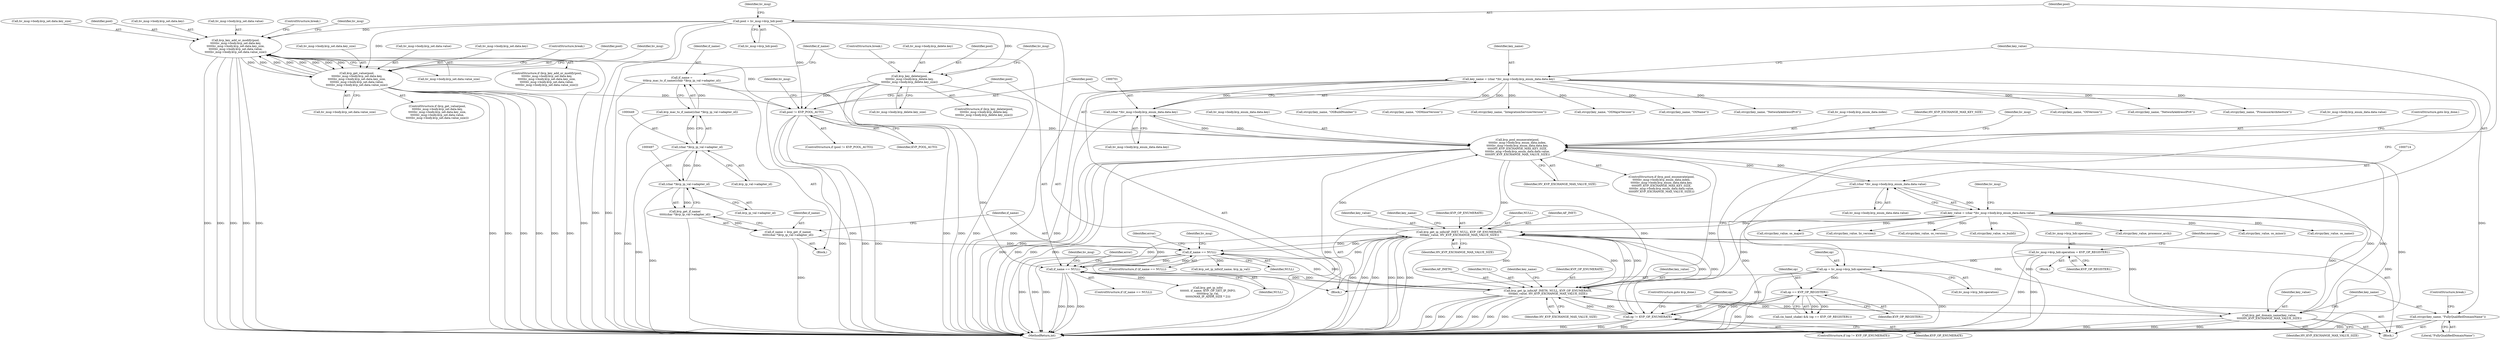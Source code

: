 digraph "0_linux_95a69adab9acfc3981c504737a2b6578e4d846ef@API" {
"1000737" [label="(Call,strcpy(key_name, \"FullyQualifiedDomainName\"))"];
"1000698" [label="(Call,key_name = (char *)hv_msg->body.kvp_enum_data.data.key)"];
"1000700" [label="(Call,(char *)hv_msg->body.kvp_enum_data.data.key)"];
"1000656" [label="(Call,kvp_pool_enumerate(pool,\n\t\t\t\t\thv_msg->body.kvp_enum_data.index,\n\t\t\t\t\thv_msg->body.kvp_enum_data.data.key,\n\t\t\t\t\tHV_KVP_EXCHANGE_MAX_KEY_SIZE,\n\t\t\t\t\thv_msg->body.kvp_enum_data.data.value,\n\t\t\t\t\tHV_KVP_EXCHANGE_MAX_VALUE_SIZE))"];
"1000651" [label="(Call,pool != KVP_POOL_AUTO)"];
"1000621" [label="(Call,kvp_key_delete(pool,\n\t\t\t\t\thv_msg->body.kvp_delete.key,\n\t\t\t\t\thv_msg->body.kvp_delete.key_size))"];
"1000377" [label="(Call,pool = hv_msg->kvp_hdr.pool)"];
"1000529" [label="(Call,kvp_key_add_or_modify(pool,\n\t\t\t\t\thv_msg->body.kvp_set.data.key,\n\t\t\t\t\thv_msg->body.kvp_set.data.key_size,\n\t\t\t\t\thv_msg->body.kvp_set.data.value,\n\t\t\t\t\thv_msg->body.kvp_set.data.value_size))"];
"1000575" [label="(Call,kvp_get_value(pool,\n\t\t\t\t\thv_msg->body.kvp_set.data.key,\n\t\t\t\t\thv_msg->body.kvp_set.data.key_size,\n\t\t\t\t\thv_msg->body.kvp_set.data.value,\n\t\t\t\t\thv_msg->body.kvp_set.data.value_size))"];
"1000713" [label="(Call,(char *)hv_msg->body.kvp_enum_data.data.value)"];
"1000750" [label="(Call,kvp_get_ip_info(AF_INET, NULL, KVP_OP_ENUMERATE,\n\t\t\t\tkey_value, HV_KVP_EXCHANGE_MAX_VALUE_SIZE))"];
"1000502" [label="(Call,if_name == NULL)"];
"1000493" [label="(Call,if_name = kvp_get_if_name(\n\t\t\t\t\t(char *)kvp_ip_val->adapter_id))"];
"1000495" [label="(Call,kvp_get_if_name(\n\t\t\t\t\t(char *)kvp_ip_val->adapter_id))"];
"1000496" [label="(Call,(char *)kvp_ip_val->adapter_id)"];
"1000448" [label="(Call,(char *)kvp_ip_val->adapter_id)"];
"1000454" [label="(Call,if_name == NULL)"];
"1000445" [label="(Call,if_name =\n\t\t\tkvp_mac_to_if_name((char *)kvp_ip_val->adapter_id))"];
"1000447" [label="(Call,kvp_mac_to_if_name((char *)kvp_ip_val->adapter_id))"];
"1000761" [label="(Call,kvp_get_ip_info(AF_INET6, NULL, KVP_OP_ENUMERATE,\n\t\t\t\tkey_value, HV_KVP_EXCHANGE_MAX_VALUE_SIZE))"];
"1000646" [label="(Call,op != KVP_OP_ENUMERATE)"];
"1000392" [label="(Call,op == KVP_OP_REGISTER1)"];
"1000370" [label="(Call,op = hv_msg->kvp_hdr.operation)"];
"1000246" [label="(Call,hv_msg->kvp_hdr.operation = KVP_OP_REGISTER1)"];
"1000711" [label="(Call,key_value = (char *)hv_msg->body.kvp_enum_data.data.value)"];
"1000734" [label="(Call,kvp_get_domain_name(key_value,\n\t\t\t\t\tHV_KVP_EXCHANGE_MAX_VALUE_SIZE))"];
"1000783" [label="(Call,strcpy(key_name, \"OSName\"))"];
"1000503" [label="(Identifier,if_name)"];
"1000513" [label="(Identifier,error)"];
"1000755" [label="(Identifier,HV_KVP_EXCHANGE_MAX_VALUE_SIZE)"];
"1000371" [label="(Identifier,op)"];
"1000754" [label="(Identifier,key_value)"];
"1000653" [label="(Identifier,KVP_POOL_AUTO)"];
"1000757" [label="(Identifier,key_name)"];
"1000712" [label="(Identifier,key_value)"];
"1000665" [label="(Call,hv_msg->body.kvp_enum_data.data.key)"];
"1000735" [label="(Identifier,key_value)"];
"1000448" [label="(Call,(char *)kvp_ip_val->adapter_id)"];
"1000711" [label="(Call,key_value = (char *)hv_msg->body.kvp_enum_data.data.value)"];
"1000498" [label="(Call,kvp_ip_val->adapter_id)"];
"1000765" [label="(Identifier,key_value)"];
"1000466" [label="(Call,kvp_get_ip_info(\n\t\t\t\t\t\t0, if_name, KVP_OP_GET_IP_INFO,\n\t\t\t\t\t\tkvp_ip_val,\n\t\t\t\t\t\t(MAX_IP_ADDR_SIZE * 2)))"];
"1000572" [label="(ControlStructure,break;)"];
"1000756" [label="(Call,strcpy(key_name, \"NetworkAddressIPv4\"))"];
"1000715" [label="(Call,hv_msg->body.kvp_enum_data.data.value)"];
"1000495" [label="(Call,kvp_get_if_name(\n\t\t\t\t\t(char *)kvp_ip_val->adapter_id))"];
"1000445" [label="(Call,if_name =\n\t\t\tkvp_mac_to_if_name((char *)kvp_ip_val->adapter_id))"];
"1000868" [label="(MethodReturn,int)"];
"1000734" [label="(Call,kvp_get_domain_name(key_value,\n\t\t\t\t\tHV_KVP_EXCHANGE_MAX_VALUE_SIZE))"];
"1000642" [label="(ControlStructure,break;)"];
"1000713" [label="(Call,(char *)hv_msg->body.kvp_enum_data.data.value)"];
"1000646" [label="(Call,op != KVP_OP_ENUMERATE)"];
"1000558" [label="(Call,hv_msg->body.kvp_set.data.value_size)"];
"1000386" [label="(Identifier,hv_msg)"];
"1000738" [label="(Identifier,key_name)"];
"1000658" [label="(Call,hv_msg->body.kvp_enum_data.index)"];
"1000657" [label="(Identifier,pool)"];
"1000252" [label="(Identifier,KVP_OP_REGISTER1)"];
"1000456" [label="(Identifier,NULL)"];
"1000750" [label="(Call,kvp_get_ip_info(AF_INET, NULL, KVP_OP_ENUMERATE,\n\t\t\t\tkey_value, HV_KVP_EXCHANGE_MAX_VALUE_SIZE))"];
"1000377" [label="(Call,pool = hv_msg->kvp_hdr.pool)"];
"1000460" [label="(Identifier,hv_msg)"];
"1000772" [label="(Call,strcpy(key_value, os_build))"];
"1000674" [label="(Identifier,HV_KVP_EXCHANGE_MAX_KEY_SIZE)"];
"1000494" [label="(Identifier,if_name)"];
"1000687" [label="(Identifier,hv_msg)"];
"1000453" [label="(ControlStructure,if (if_name == NULL))"];
"1000493" [label="(Call,if_name = kvp_get_if_name(\n\t\t\t\t\t(char *)kvp_ip_val->adapter_id))"];
"1000390" [label="(Call,(in_hand_shake) && (op == KVP_OP_REGISTER1))"];
"1000623" [label="(Call,hv_msg->body.kvp_delete.key)"];
"1000761" [label="(Call,kvp_get_ip_info(AF_INET6, NULL, KVP_OP_ENUMERATE,\n\t\t\t\tkey_value, HV_KVP_EXCHANGE_MAX_VALUE_SIZE))"];
"1000698" [label="(Call,key_name = (char *)hv_msg->body.kvp_enum_data.data.key)"];
"1000753" [label="(Identifier,KVP_OP_ENUMERATE)"];
"1000766" [label="(Identifier,HV_KVP_EXCHANGE_MAX_VALUE_SIZE)"];
"1000569" [label="(Identifier,hv_msg)"];
"1000737" [label="(Call,strcpy(key_name, \"FullyQualifiedDomainName\"))"];
"1000435" [label="(Block,)"];
"1000699" [label="(Identifier,key_name)"];
"1000455" [label="(Identifier,if_name)"];
"1000812" [label="(Call,strcpy(key_value, processor_arch))"];
"1000393" [label="(Identifier,op)"];
"1000575" [label="(Call,kvp_get_value(pool,\n\t\t\t\t\thv_msg->body.kvp_set.data.key,\n\t\t\t\t\thv_msg->body.kvp_set.data.key_size,\n\t\t\t\t\thv_msg->body.kvp_set.data.value,\n\t\t\t\t\thv_msg->body.kvp_set.data.value_size))"];
"1000372" [label="(Call,hv_msg->kvp_hdr.operation)"];
"1000289" [label="(Block,)"];
"1000736" [label="(Identifier,HV_KVP_EXCHANGE_MAX_VALUE_SIZE)"];
"1000630" [label="(Call,hv_msg->body.kvp_delete.key_size)"];
"1000684" [label="(Identifier,HV_KVP_EXCHANGE_MAX_VALUE_SIZE)"];
"1000649" [label="(ControlStructure,goto kvp_done;)"];
"1000807" [label="(Call,strcpy(key_name, \"OSVersion\"))"];
"1000450" [label="(Call,kvp_ip_val->adapter_id)"];
"1000586" [label="(Call,hv_msg->body.kvp_set.data.key_size)"];
"1000446" [label="(Identifier,if_name)"];
"1000796" [label="(Call,strcpy(key_value, os_minor))"];
"1000595" [label="(Call,hv_msg->body.kvp_set.data.value)"];
"1000529" [label="(Call,kvp_key_add_or_modify(pool,\n\t\t\t\t\thv_msg->body.kvp_set.data.key,\n\t\t\t\t\thv_msg->body.kvp_set.data.key_size,\n\t\t\t\t\thv_msg->body.kvp_set.data.value,\n\t\t\t\t\thv_msg->body.kvp_set.data.value_size))"];
"1000647" [label="(Identifier,op)"];
"1000700" [label="(Call,(char *)hv_msg->body.kvp_enum_data.data.key)"];
"1000370" [label="(Call,op = hv_msg->kvp_hdr.operation)"];
"1000645" [label="(ControlStructure,if (op != KVP_OP_ENUMERATE))"];
"1000502" [label="(Call,if_name == NULL)"];
"1000767" [label="(Call,strcpy(key_name, \"NetworkAddressIPv6\"))"];
"1000392" [label="(Call,op == KVP_OP_REGISTER1)"];
"1000540" [label="(Call,hv_msg->body.kvp_set.data.key_size)"];
"1000752" [label="(Identifier,NULL)"];
"1000780" [label="(Call,strcpy(key_value, os_name))"];
"1000577" [label="(Call,hv_msg->body.kvp_set.data.key)"];
"1000454" [label="(Call,if_name == NULL)"];
"1000815" [label="(Call,strcpy(key_name, \"ProcessorArchitecture\"))"];
"1000247" [label="(Call,hv_msg->kvp_hdr.operation)"];
"1000255" [label="(Identifier,message)"];
"1000618" [label="(ControlStructure,break;)"];
"1000378" [label="(Identifier,pool)"];
"1000110" [label="(Block,)"];
"1000501" [label="(ControlStructure,if (if_name == NULL))"];
"1000788" [label="(Call,strcpy(key_value, os_major))"];
"1000675" [label="(Call,hv_msg->body.kvp_enum_data.data.value)"];
"1000650" [label="(ControlStructure,if (pool != KVP_POOL_AUTO))"];
"1000622" [label="(Identifier,pool)"];
"1000604" [label="(Call,hv_msg->body.kvp_set.data.value_size)"];
"1000246" [label="(Call,hv_msg->kvp_hdr.operation = KVP_OP_REGISTER1)"];
"1000740" [label="(ControlStructure,break;)"];
"1000702" [label="(Call,hv_msg->body.kvp_enum_data.data.key)"];
"1000745" [label="(Call,strcpy(key_value, lic_version))"];
"1000530" [label="(Identifier,pool)"];
"1000447" [label="(Call,kvp_mac_to_if_name((char *)kvp_ip_val->adapter_id))"];
"1000514" [label="(Call,kvp_set_ip_info(if_name, kvp_ip_val))"];
"1000751" [label="(Identifier,AF_INET)"];
"1000508" [label="(Identifier,hv_msg)"];
"1000620" [label="(ControlStructure,if (kvp_key_delete(pool,\n\t\t\t\t\thv_msg->body.kvp_delete.key,\n\t\t\t\t\thv_msg->body.kvp_delete.key_size)))"];
"1000655" [label="(ControlStructure,if (kvp_pool_enumerate(pool,\n\t\t\t\t\thv_msg->body.kvp_enum_data.index,\n\t\t\t\t\thv_msg->body.kvp_enum_data.data.key,\n\t\t\t\t\tHV_KVP_EXCHANGE_MAX_KEY_SIZE,\n\t\t\t\t\thv_msg->body.kvp_enum_data.data.value,\n\t\t\t\t\tHV_KVP_EXCHANGE_MAX_VALUE_SIZE)))"];
"1000732" [label="(Block,)"];
"1000531" [label="(Call,hv_msg->body.kvp_set.data.key)"];
"1000739" [label="(Literal,\"FullyQualifiedDomainName\")"];
"1000692" [label="(Identifier,hv_msg)"];
"1000775" [label="(Call,strcpy(key_name, \"OSBuildNumber\"))"];
"1000394" [label="(Identifier,KVP_OP_REGISTER1)"];
"1000549" [label="(Call,hv_msg->body.kvp_set.data.value)"];
"1000728" [label="(Identifier,hv_msg)"];
"1000379" [label="(Call,hv_msg->kvp_hdr.pool)"];
"1000621" [label="(Call,kvp_key_delete(pool,\n\t\t\t\t\thv_msg->body.kvp_delete.key,\n\t\t\t\t\thv_msg->body.kvp_delete.key_size))"];
"1000804" [label="(Call,strcpy(key_value, os_version))"];
"1000690" [label="(ControlStructure,goto kvp_done;)"];
"1000574" [label="(ControlStructure,if (kvp_get_value(pool,\n\t\t\t\t\thv_msg->body.kvp_set.data.key,\n\t\t\t\t\thv_msg->body.kvp_set.data.key_size,\n\t\t\t\t\thv_msg->body.kvp_set.data.value,\n\t\t\t\t\thv_msg->body.kvp_set.data.value_size)))"];
"1000762" [label="(Identifier,AF_INET6)"];
"1000763" [label="(Identifier,NULL)"];
"1000639" [label="(Identifier,hv_msg)"];
"1000799" [label="(Call,strcpy(key_name, \"OSMinorVersion\"))"];
"1000465" [label="(Identifier,error)"];
"1000648" [label="(Identifier,KVP_OP_ENUMERATE)"];
"1000742" [label="(Call,strcpy(key_name, \"IntegrationServicesVersion\"))"];
"1000768" [label="(Identifier,key_name)"];
"1000504" [label="(Identifier,NULL)"];
"1000528" [label="(ControlStructure,if (kvp_key_add_or_modify(pool,\n\t\t\t\t\thv_msg->body.kvp_set.data.key,\n\t\t\t\t\thv_msg->body.kvp_set.data.key_size,\n\t\t\t\t\thv_msg->body.kvp_set.data.value,\n\t\t\t\t\thv_msg->body.kvp_set.data.value_size)))"];
"1000652" [label="(Identifier,pool)"];
"1000791" [label="(Call,strcpy(key_name, \"OSMajorVersion\"))"];
"1000576" [label="(Identifier,pool)"];
"1000615" [label="(Identifier,hv_msg)"];
"1000656" [label="(Call,kvp_pool_enumerate(pool,\n\t\t\t\t\thv_msg->body.kvp_enum_data.index,\n\t\t\t\t\thv_msg->body.kvp_enum_data.data.key,\n\t\t\t\t\tHV_KVP_EXCHANGE_MAX_KEY_SIZE,\n\t\t\t\t\thv_msg->body.kvp_enum_data.data.value,\n\t\t\t\t\tHV_KVP_EXCHANGE_MAX_VALUE_SIZE))"];
"1000496" [label="(Call,(char *)kvp_ip_val->adapter_id)"];
"1000764" [label="(Identifier,KVP_OP_ENUMERATE)"];
"1000651" [label="(Call,pool != KVP_POOL_AUTO)"];
"1000737" -> "1000732"  [label="AST: "];
"1000737" -> "1000739"  [label="CFG: "];
"1000738" -> "1000737"  [label="AST: "];
"1000739" -> "1000737"  [label="AST: "];
"1000740" -> "1000737"  [label="CFG: "];
"1000737" -> "1000868"  [label="DDG: "];
"1000737" -> "1000868"  [label="DDG: "];
"1000698" -> "1000737"  [label="DDG: "];
"1000698" -> "1000289"  [label="AST: "];
"1000698" -> "1000700"  [label="CFG: "];
"1000699" -> "1000698"  [label="AST: "];
"1000700" -> "1000698"  [label="AST: "];
"1000712" -> "1000698"  [label="CFG: "];
"1000698" -> "1000868"  [label="DDG: "];
"1000698" -> "1000868"  [label="DDG: "];
"1000700" -> "1000698"  [label="DDG: "];
"1000698" -> "1000742"  [label="DDG: "];
"1000698" -> "1000756"  [label="DDG: "];
"1000698" -> "1000767"  [label="DDG: "];
"1000698" -> "1000775"  [label="DDG: "];
"1000698" -> "1000783"  [label="DDG: "];
"1000698" -> "1000791"  [label="DDG: "];
"1000698" -> "1000799"  [label="DDG: "];
"1000698" -> "1000807"  [label="DDG: "];
"1000698" -> "1000815"  [label="DDG: "];
"1000700" -> "1000702"  [label="CFG: "];
"1000701" -> "1000700"  [label="AST: "];
"1000702" -> "1000700"  [label="AST: "];
"1000700" -> "1000868"  [label="DDG: "];
"1000700" -> "1000656"  [label="DDG: "];
"1000656" -> "1000700"  [label="DDG: "];
"1000656" -> "1000655"  [label="AST: "];
"1000656" -> "1000684"  [label="CFG: "];
"1000657" -> "1000656"  [label="AST: "];
"1000658" -> "1000656"  [label="AST: "];
"1000665" -> "1000656"  [label="AST: "];
"1000674" -> "1000656"  [label="AST: "];
"1000675" -> "1000656"  [label="AST: "];
"1000684" -> "1000656"  [label="AST: "];
"1000687" -> "1000656"  [label="CFG: "];
"1000690" -> "1000656"  [label="CFG: "];
"1000656" -> "1000868"  [label="DDG: "];
"1000656" -> "1000868"  [label="DDG: "];
"1000656" -> "1000868"  [label="DDG: "];
"1000656" -> "1000868"  [label="DDG: "];
"1000656" -> "1000868"  [label="DDG: "];
"1000656" -> "1000868"  [label="DDG: "];
"1000656" -> "1000868"  [label="DDG: "];
"1000651" -> "1000656"  [label="DDG: "];
"1000713" -> "1000656"  [label="DDG: "];
"1000750" -> "1000656"  [label="DDG: "];
"1000761" -> "1000656"  [label="DDG: "];
"1000734" -> "1000656"  [label="DDG: "];
"1000656" -> "1000713"  [label="DDG: "];
"1000656" -> "1000734"  [label="DDG: "];
"1000656" -> "1000750"  [label="DDG: "];
"1000656" -> "1000761"  [label="DDG: "];
"1000651" -> "1000650"  [label="AST: "];
"1000651" -> "1000653"  [label="CFG: "];
"1000652" -> "1000651"  [label="AST: "];
"1000653" -> "1000651"  [label="AST: "];
"1000657" -> "1000651"  [label="CFG: "];
"1000692" -> "1000651"  [label="CFG: "];
"1000651" -> "1000868"  [label="DDG: "];
"1000651" -> "1000868"  [label="DDG: "];
"1000651" -> "1000868"  [label="DDG: "];
"1000621" -> "1000651"  [label="DDG: "];
"1000529" -> "1000651"  [label="DDG: "];
"1000377" -> "1000651"  [label="DDG: "];
"1000575" -> "1000651"  [label="DDG: "];
"1000621" -> "1000620"  [label="AST: "];
"1000621" -> "1000630"  [label="CFG: "];
"1000622" -> "1000621"  [label="AST: "];
"1000623" -> "1000621"  [label="AST: "];
"1000630" -> "1000621"  [label="AST: "];
"1000639" -> "1000621"  [label="CFG: "];
"1000642" -> "1000621"  [label="CFG: "];
"1000621" -> "1000868"  [label="DDG: "];
"1000621" -> "1000868"  [label="DDG: "];
"1000621" -> "1000868"  [label="DDG: "];
"1000621" -> "1000868"  [label="DDG: "];
"1000377" -> "1000621"  [label="DDG: "];
"1000377" -> "1000289"  [label="AST: "];
"1000377" -> "1000379"  [label="CFG: "];
"1000378" -> "1000377"  [label="AST: "];
"1000379" -> "1000377"  [label="AST: "];
"1000386" -> "1000377"  [label="CFG: "];
"1000377" -> "1000868"  [label="DDG: "];
"1000377" -> "1000868"  [label="DDG: "];
"1000377" -> "1000529"  [label="DDG: "];
"1000377" -> "1000575"  [label="DDG: "];
"1000529" -> "1000528"  [label="AST: "];
"1000529" -> "1000558"  [label="CFG: "];
"1000530" -> "1000529"  [label="AST: "];
"1000531" -> "1000529"  [label="AST: "];
"1000540" -> "1000529"  [label="AST: "];
"1000549" -> "1000529"  [label="AST: "];
"1000558" -> "1000529"  [label="AST: "];
"1000569" -> "1000529"  [label="CFG: "];
"1000572" -> "1000529"  [label="CFG: "];
"1000529" -> "1000868"  [label="DDG: "];
"1000529" -> "1000868"  [label="DDG: "];
"1000529" -> "1000868"  [label="DDG: "];
"1000529" -> "1000868"  [label="DDG: "];
"1000529" -> "1000868"  [label="DDG: "];
"1000529" -> "1000868"  [label="DDG: "];
"1000575" -> "1000529"  [label="DDG: "];
"1000575" -> "1000529"  [label="DDG: "];
"1000575" -> "1000529"  [label="DDG: "];
"1000575" -> "1000529"  [label="DDG: "];
"1000529" -> "1000575"  [label="DDG: "];
"1000529" -> "1000575"  [label="DDG: "];
"1000529" -> "1000575"  [label="DDG: "];
"1000529" -> "1000575"  [label="DDG: "];
"1000575" -> "1000574"  [label="AST: "];
"1000575" -> "1000604"  [label="CFG: "];
"1000576" -> "1000575"  [label="AST: "];
"1000577" -> "1000575"  [label="AST: "];
"1000586" -> "1000575"  [label="AST: "];
"1000595" -> "1000575"  [label="AST: "];
"1000604" -> "1000575"  [label="AST: "];
"1000615" -> "1000575"  [label="CFG: "];
"1000618" -> "1000575"  [label="CFG: "];
"1000575" -> "1000868"  [label="DDG: "];
"1000575" -> "1000868"  [label="DDG: "];
"1000575" -> "1000868"  [label="DDG: "];
"1000575" -> "1000868"  [label="DDG: "];
"1000575" -> "1000868"  [label="DDG: "];
"1000575" -> "1000868"  [label="DDG: "];
"1000713" -> "1000711"  [label="AST: "];
"1000713" -> "1000715"  [label="CFG: "];
"1000714" -> "1000713"  [label="AST: "];
"1000715" -> "1000713"  [label="AST: "];
"1000711" -> "1000713"  [label="CFG: "];
"1000713" -> "1000868"  [label="DDG: "];
"1000713" -> "1000711"  [label="DDG: "];
"1000750" -> "1000732"  [label="AST: "];
"1000750" -> "1000755"  [label="CFG: "];
"1000751" -> "1000750"  [label="AST: "];
"1000752" -> "1000750"  [label="AST: "];
"1000753" -> "1000750"  [label="AST: "];
"1000754" -> "1000750"  [label="AST: "];
"1000755" -> "1000750"  [label="AST: "];
"1000757" -> "1000750"  [label="CFG: "];
"1000750" -> "1000868"  [label="DDG: "];
"1000750" -> "1000868"  [label="DDG: "];
"1000750" -> "1000868"  [label="DDG: "];
"1000750" -> "1000868"  [label="DDG: "];
"1000750" -> "1000868"  [label="DDG: "];
"1000750" -> "1000868"  [label="DDG: "];
"1000750" -> "1000454"  [label="DDG: "];
"1000750" -> "1000502"  [label="DDG: "];
"1000750" -> "1000646"  [label="DDG: "];
"1000750" -> "1000734"  [label="DDG: "];
"1000502" -> "1000750"  [label="DDG: "];
"1000454" -> "1000750"  [label="DDG: "];
"1000761" -> "1000750"  [label="DDG: "];
"1000761" -> "1000750"  [label="DDG: "];
"1000646" -> "1000750"  [label="DDG: "];
"1000711" -> "1000750"  [label="DDG: "];
"1000734" -> "1000750"  [label="DDG: "];
"1000750" -> "1000761"  [label="DDG: "];
"1000750" -> "1000761"  [label="DDG: "];
"1000502" -> "1000501"  [label="AST: "];
"1000502" -> "1000504"  [label="CFG: "];
"1000503" -> "1000502"  [label="AST: "];
"1000504" -> "1000502"  [label="AST: "];
"1000508" -> "1000502"  [label="CFG: "];
"1000513" -> "1000502"  [label="CFG: "];
"1000502" -> "1000868"  [label="DDG: "];
"1000502" -> "1000868"  [label="DDG: "];
"1000502" -> "1000868"  [label="DDG: "];
"1000502" -> "1000454"  [label="DDG: "];
"1000493" -> "1000502"  [label="DDG: "];
"1000454" -> "1000502"  [label="DDG: "];
"1000761" -> "1000502"  [label="DDG: "];
"1000502" -> "1000514"  [label="DDG: "];
"1000502" -> "1000761"  [label="DDG: "];
"1000493" -> "1000435"  [label="AST: "];
"1000493" -> "1000495"  [label="CFG: "];
"1000494" -> "1000493"  [label="AST: "];
"1000495" -> "1000493"  [label="AST: "];
"1000503" -> "1000493"  [label="CFG: "];
"1000493" -> "1000868"  [label="DDG: "];
"1000495" -> "1000493"  [label="DDG: "];
"1000495" -> "1000496"  [label="CFG: "];
"1000496" -> "1000495"  [label="AST: "];
"1000495" -> "1000868"  [label="DDG: "];
"1000496" -> "1000495"  [label="DDG: "];
"1000496" -> "1000498"  [label="CFG: "];
"1000497" -> "1000496"  [label="AST: "];
"1000498" -> "1000496"  [label="AST: "];
"1000496" -> "1000868"  [label="DDG: "];
"1000496" -> "1000448"  [label="DDG: "];
"1000448" -> "1000496"  [label="DDG: "];
"1000448" -> "1000447"  [label="AST: "];
"1000448" -> "1000450"  [label="CFG: "];
"1000449" -> "1000448"  [label="AST: "];
"1000450" -> "1000448"  [label="AST: "];
"1000447" -> "1000448"  [label="CFG: "];
"1000448" -> "1000868"  [label="DDG: "];
"1000448" -> "1000447"  [label="DDG: "];
"1000454" -> "1000453"  [label="AST: "];
"1000454" -> "1000456"  [label="CFG: "];
"1000455" -> "1000454"  [label="AST: "];
"1000456" -> "1000454"  [label="AST: "];
"1000460" -> "1000454"  [label="CFG: "];
"1000465" -> "1000454"  [label="CFG: "];
"1000454" -> "1000868"  [label="DDG: "];
"1000454" -> "1000868"  [label="DDG: "];
"1000454" -> "1000868"  [label="DDG: "];
"1000445" -> "1000454"  [label="DDG: "];
"1000761" -> "1000454"  [label="DDG: "];
"1000454" -> "1000466"  [label="DDG: "];
"1000454" -> "1000761"  [label="DDG: "];
"1000445" -> "1000435"  [label="AST: "];
"1000445" -> "1000447"  [label="CFG: "];
"1000446" -> "1000445"  [label="AST: "];
"1000447" -> "1000445"  [label="AST: "];
"1000455" -> "1000445"  [label="CFG: "];
"1000445" -> "1000868"  [label="DDG: "];
"1000447" -> "1000445"  [label="DDG: "];
"1000447" -> "1000868"  [label="DDG: "];
"1000761" -> "1000732"  [label="AST: "];
"1000761" -> "1000766"  [label="CFG: "];
"1000762" -> "1000761"  [label="AST: "];
"1000763" -> "1000761"  [label="AST: "];
"1000764" -> "1000761"  [label="AST: "];
"1000765" -> "1000761"  [label="AST: "];
"1000766" -> "1000761"  [label="AST: "];
"1000768" -> "1000761"  [label="CFG: "];
"1000761" -> "1000868"  [label="DDG: "];
"1000761" -> "1000868"  [label="DDG: "];
"1000761" -> "1000868"  [label="DDG: "];
"1000761" -> "1000868"  [label="DDG: "];
"1000761" -> "1000868"  [label="DDG: "];
"1000761" -> "1000868"  [label="DDG: "];
"1000761" -> "1000646"  [label="DDG: "];
"1000761" -> "1000734"  [label="DDG: "];
"1000646" -> "1000761"  [label="DDG: "];
"1000711" -> "1000761"  [label="DDG: "];
"1000734" -> "1000761"  [label="DDG: "];
"1000646" -> "1000645"  [label="AST: "];
"1000646" -> "1000648"  [label="CFG: "];
"1000647" -> "1000646"  [label="AST: "];
"1000648" -> "1000646"  [label="AST: "];
"1000649" -> "1000646"  [label="CFG: "];
"1000652" -> "1000646"  [label="CFG: "];
"1000646" -> "1000868"  [label="DDG: "];
"1000646" -> "1000868"  [label="DDG: "];
"1000646" -> "1000868"  [label="DDG: "];
"1000392" -> "1000646"  [label="DDG: "];
"1000370" -> "1000646"  [label="DDG: "];
"1000392" -> "1000390"  [label="AST: "];
"1000392" -> "1000394"  [label="CFG: "];
"1000393" -> "1000392"  [label="AST: "];
"1000394" -> "1000392"  [label="AST: "];
"1000390" -> "1000392"  [label="CFG: "];
"1000392" -> "1000868"  [label="DDG: "];
"1000392" -> "1000868"  [label="DDG: "];
"1000392" -> "1000390"  [label="DDG: "];
"1000392" -> "1000390"  [label="DDG: "];
"1000370" -> "1000392"  [label="DDG: "];
"1000370" -> "1000289"  [label="AST: "];
"1000370" -> "1000372"  [label="CFG: "];
"1000371" -> "1000370"  [label="AST: "];
"1000372" -> "1000370"  [label="AST: "];
"1000378" -> "1000370"  [label="CFG: "];
"1000370" -> "1000868"  [label="DDG: "];
"1000370" -> "1000868"  [label="DDG: "];
"1000246" -> "1000370"  [label="DDG: "];
"1000246" -> "1000110"  [label="AST: "];
"1000246" -> "1000252"  [label="CFG: "];
"1000247" -> "1000246"  [label="AST: "];
"1000252" -> "1000246"  [label="AST: "];
"1000255" -> "1000246"  [label="CFG: "];
"1000246" -> "1000868"  [label="DDG: "];
"1000246" -> "1000868"  [label="DDG: "];
"1000711" -> "1000289"  [label="AST: "];
"1000712" -> "1000711"  [label="AST: "];
"1000728" -> "1000711"  [label="CFG: "];
"1000711" -> "1000868"  [label="DDG: "];
"1000711" -> "1000868"  [label="DDG: "];
"1000711" -> "1000734"  [label="DDG: "];
"1000711" -> "1000745"  [label="DDG: "];
"1000711" -> "1000772"  [label="DDG: "];
"1000711" -> "1000780"  [label="DDG: "];
"1000711" -> "1000788"  [label="DDG: "];
"1000711" -> "1000796"  [label="DDG: "];
"1000711" -> "1000804"  [label="DDG: "];
"1000711" -> "1000812"  [label="DDG: "];
"1000734" -> "1000732"  [label="AST: "];
"1000734" -> "1000736"  [label="CFG: "];
"1000735" -> "1000734"  [label="AST: "];
"1000736" -> "1000734"  [label="AST: "];
"1000738" -> "1000734"  [label="CFG: "];
"1000734" -> "1000868"  [label="DDG: "];
"1000734" -> "1000868"  [label="DDG: "];
"1000734" -> "1000868"  [label="DDG: "];
}
